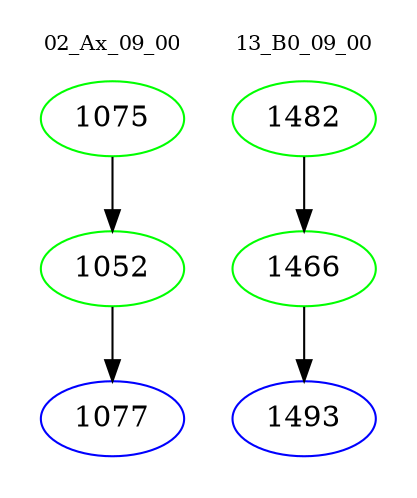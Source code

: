 digraph{
subgraph cluster_0 {
color = white
label = "02_Ax_09_00";
fontsize=10;
T0_1075 [label="1075", color="green"]
T0_1075 -> T0_1052 [color="black"]
T0_1052 [label="1052", color="green"]
T0_1052 -> T0_1077 [color="black"]
T0_1077 [label="1077", color="blue"]
}
subgraph cluster_1 {
color = white
label = "13_B0_09_00";
fontsize=10;
T1_1482 [label="1482", color="green"]
T1_1482 -> T1_1466 [color="black"]
T1_1466 [label="1466", color="green"]
T1_1466 -> T1_1493 [color="black"]
T1_1493 [label="1493", color="blue"]
}
}
